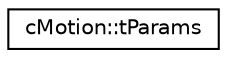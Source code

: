 digraph "Graphical Class Hierarchy"
{
 // LATEX_PDF_SIZE
  edge [fontname="Helvetica",fontsize="10",labelfontname="Helvetica",labelfontsize="10"];
  node [fontname="Helvetica",fontsize="10",shape=record];
  rankdir="LR";
  Node0 [label="cMotion::tParams",height=0.2,width=0.4,color="black", fillcolor="white", style="filled",URL="$structc_motion_1_1t_params.html",tooltip=" "];
}
